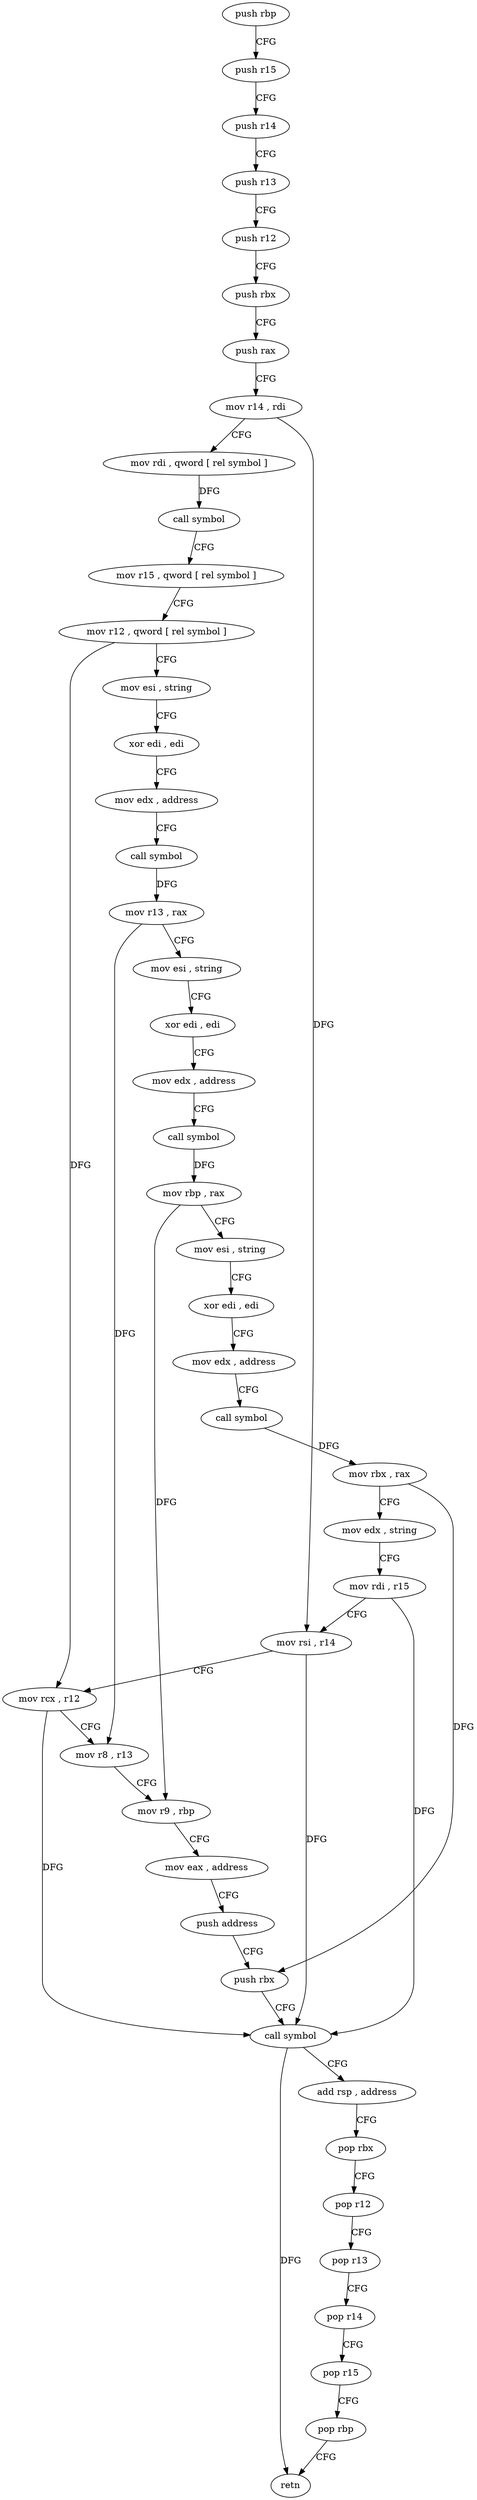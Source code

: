 digraph "func" {
"4255584" [label = "push rbp" ]
"4255585" [label = "push r15" ]
"4255587" [label = "push r14" ]
"4255589" [label = "push r13" ]
"4255591" [label = "push r12" ]
"4255593" [label = "push rbx" ]
"4255594" [label = "push rax" ]
"4255595" [label = "mov r14 , rdi" ]
"4255598" [label = "mov rdi , qword [ rel symbol ]" ]
"4255605" [label = "call symbol" ]
"4255610" [label = "mov r15 , qword [ rel symbol ]" ]
"4255617" [label = "mov r12 , qword [ rel symbol ]" ]
"4255624" [label = "mov esi , string" ]
"4255629" [label = "xor edi , edi" ]
"4255631" [label = "mov edx , address" ]
"4255636" [label = "call symbol" ]
"4255641" [label = "mov r13 , rax" ]
"4255644" [label = "mov esi , string" ]
"4255649" [label = "xor edi , edi" ]
"4255651" [label = "mov edx , address" ]
"4255656" [label = "call symbol" ]
"4255661" [label = "mov rbp , rax" ]
"4255664" [label = "mov esi , string" ]
"4255669" [label = "xor edi , edi" ]
"4255671" [label = "mov edx , address" ]
"4255676" [label = "call symbol" ]
"4255681" [label = "mov rbx , rax" ]
"4255684" [label = "mov edx , string" ]
"4255689" [label = "mov rdi , r15" ]
"4255692" [label = "mov rsi , r14" ]
"4255695" [label = "mov rcx , r12" ]
"4255698" [label = "mov r8 , r13" ]
"4255701" [label = "mov r9 , rbp" ]
"4255704" [label = "mov eax , address" ]
"4255709" [label = "push address" ]
"4255711" [label = "push rbx" ]
"4255712" [label = "call symbol" ]
"4255717" [label = "add rsp , address" ]
"4255721" [label = "pop rbx" ]
"4255722" [label = "pop r12" ]
"4255724" [label = "pop r13" ]
"4255726" [label = "pop r14" ]
"4255728" [label = "pop r15" ]
"4255730" [label = "pop rbp" ]
"4255731" [label = "retn" ]
"4255584" -> "4255585" [ label = "CFG" ]
"4255585" -> "4255587" [ label = "CFG" ]
"4255587" -> "4255589" [ label = "CFG" ]
"4255589" -> "4255591" [ label = "CFG" ]
"4255591" -> "4255593" [ label = "CFG" ]
"4255593" -> "4255594" [ label = "CFG" ]
"4255594" -> "4255595" [ label = "CFG" ]
"4255595" -> "4255598" [ label = "CFG" ]
"4255595" -> "4255692" [ label = "DFG" ]
"4255598" -> "4255605" [ label = "DFG" ]
"4255605" -> "4255610" [ label = "CFG" ]
"4255610" -> "4255617" [ label = "CFG" ]
"4255617" -> "4255624" [ label = "CFG" ]
"4255617" -> "4255695" [ label = "DFG" ]
"4255624" -> "4255629" [ label = "CFG" ]
"4255629" -> "4255631" [ label = "CFG" ]
"4255631" -> "4255636" [ label = "CFG" ]
"4255636" -> "4255641" [ label = "DFG" ]
"4255641" -> "4255644" [ label = "CFG" ]
"4255641" -> "4255698" [ label = "DFG" ]
"4255644" -> "4255649" [ label = "CFG" ]
"4255649" -> "4255651" [ label = "CFG" ]
"4255651" -> "4255656" [ label = "CFG" ]
"4255656" -> "4255661" [ label = "DFG" ]
"4255661" -> "4255664" [ label = "CFG" ]
"4255661" -> "4255701" [ label = "DFG" ]
"4255664" -> "4255669" [ label = "CFG" ]
"4255669" -> "4255671" [ label = "CFG" ]
"4255671" -> "4255676" [ label = "CFG" ]
"4255676" -> "4255681" [ label = "DFG" ]
"4255681" -> "4255684" [ label = "CFG" ]
"4255681" -> "4255711" [ label = "DFG" ]
"4255684" -> "4255689" [ label = "CFG" ]
"4255689" -> "4255692" [ label = "CFG" ]
"4255689" -> "4255712" [ label = "DFG" ]
"4255692" -> "4255695" [ label = "CFG" ]
"4255692" -> "4255712" [ label = "DFG" ]
"4255695" -> "4255698" [ label = "CFG" ]
"4255695" -> "4255712" [ label = "DFG" ]
"4255698" -> "4255701" [ label = "CFG" ]
"4255701" -> "4255704" [ label = "CFG" ]
"4255704" -> "4255709" [ label = "CFG" ]
"4255709" -> "4255711" [ label = "CFG" ]
"4255711" -> "4255712" [ label = "CFG" ]
"4255712" -> "4255717" [ label = "CFG" ]
"4255712" -> "4255731" [ label = "DFG" ]
"4255717" -> "4255721" [ label = "CFG" ]
"4255721" -> "4255722" [ label = "CFG" ]
"4255722" -> "4255724" [ label = "CFG" ]
"4255724" -> "4255726" [ label = "CFG" ]
"4255726" -> "4255728" [ label = "CFG" ]
"4255728" -> "4255730" [ label = "CFG" ]
"4255730" -> "4255731" [ label = "CFG" ]
}
